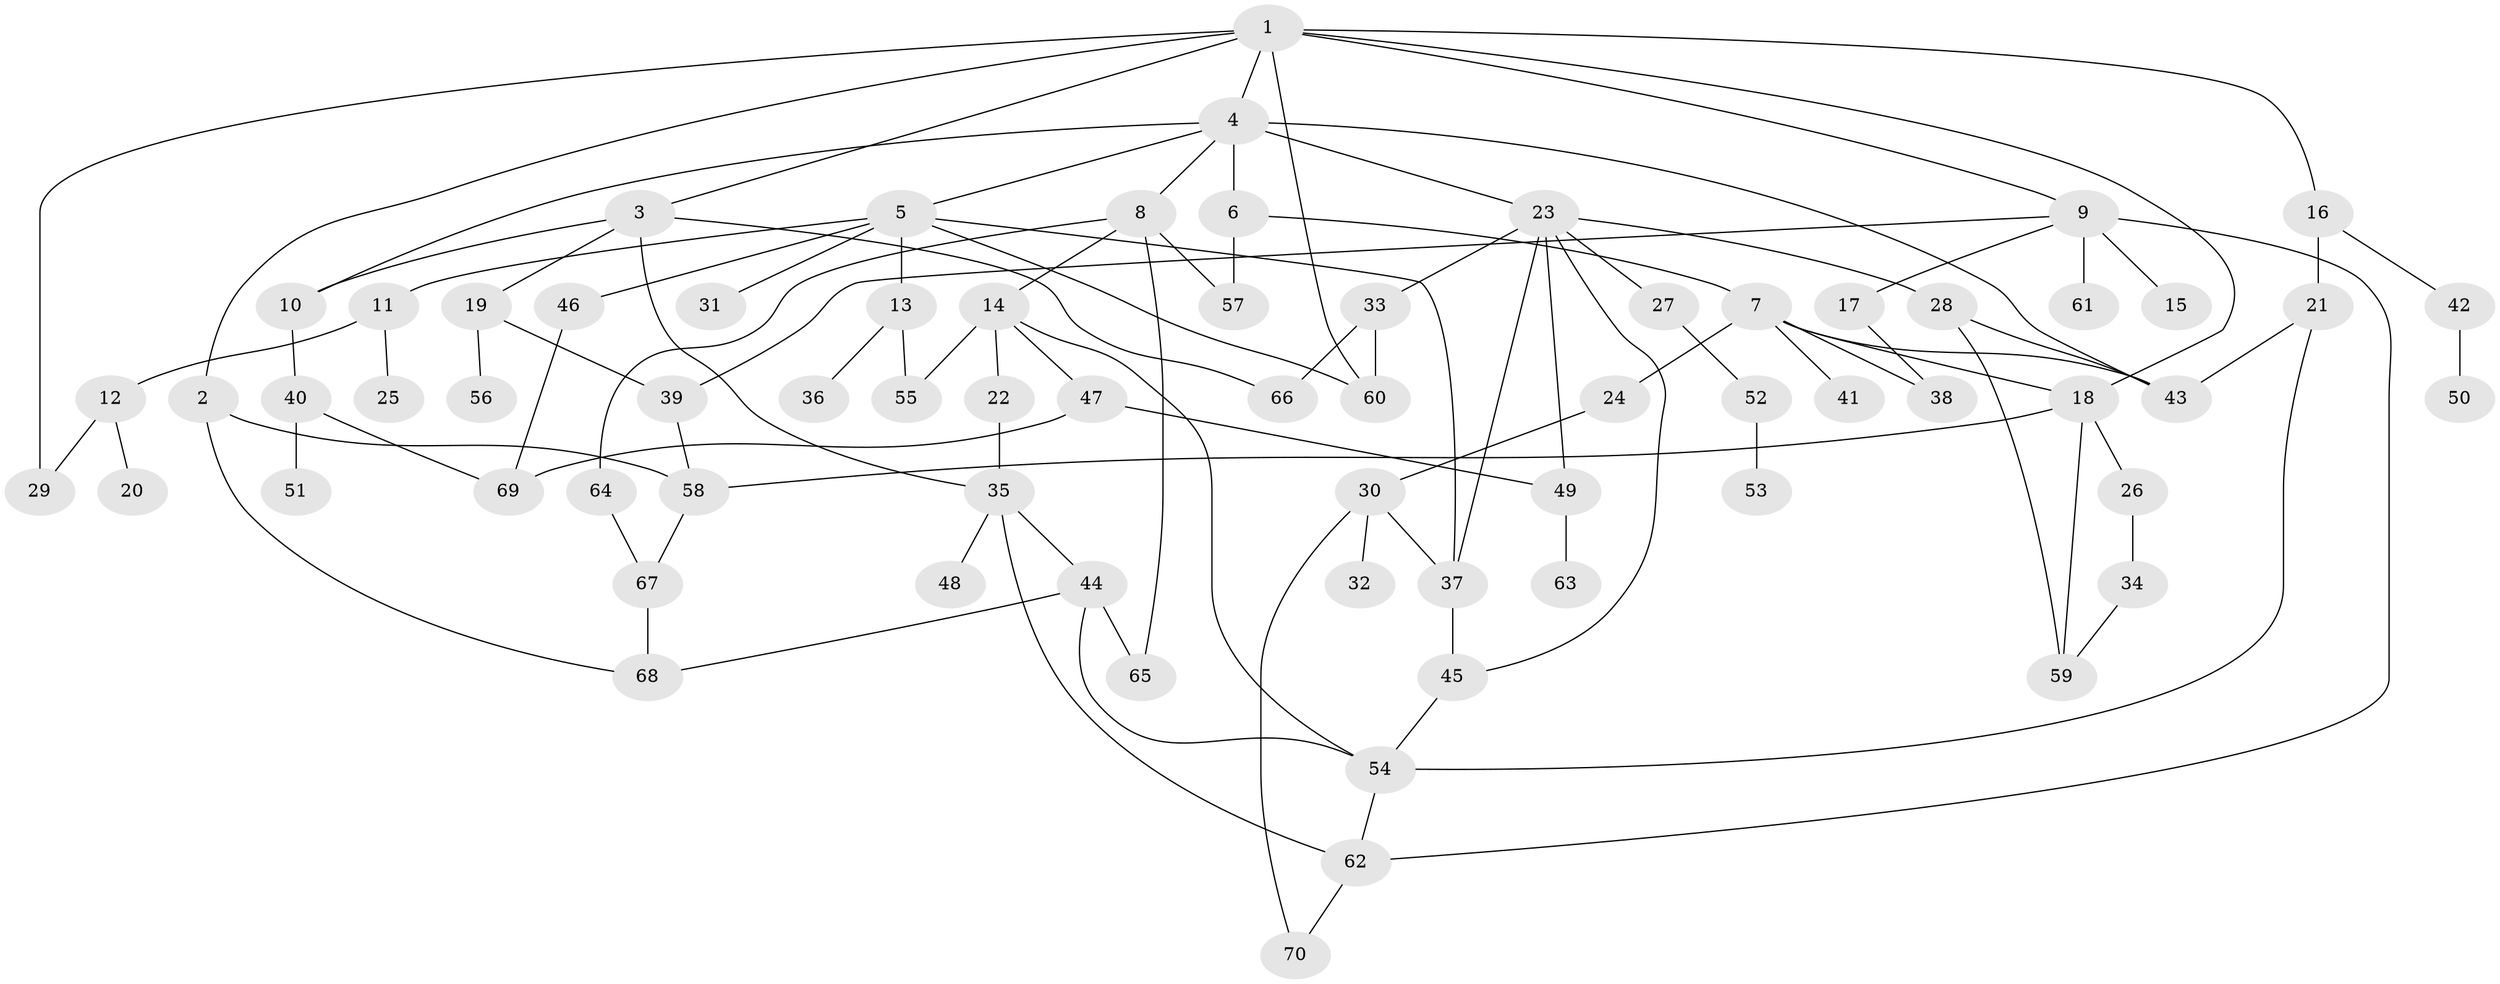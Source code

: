 // Generated by graph-tools (version 1.1) at 2025/10/02/27/25 16:10:51]
// undirected, 70 vertices, 103 edges
graph export_dot {
graph [start="1"]
  node [color=gray90,style=filled];
  1;
  2;
  3;
  4;
  5;
  6;
  7;
  8;
  9;
  10;
  11;
  12;
  13;
  14;
  15;
  16;
  17;
  18;
  19;
  20;
  21;
  22;
  23;
  24;
  25;
  26;
  27;
  28;
  29;
  30;
  31;
  32;
  33;
  34;
  35;
  36;
  37;
  38;
  39;
  40;
  41;
  42;
  43;
  44;
  45;
  46;
  47;
  48;
  49;
  50;
  51;
  52;
  53;
  54;
  55;
  56;
  57;
  58;
  59;
  60;
  61;
  62;
  63;
  64;
  65;
  66;
  67;
  68;
  69;
  70;
  1 -- 2;
  1 -- 3;
  1 -- 4;
  1 -- 9;
  1 -- 16;
  1 -- 18;
  1 -- 29;
  1 -- 60;
  2 -- 68;
  2 -- 58;
  3 -- 10;
  3 -- 19;
  3 -- 66;
  3 -- 35;
  4 -- 5;
  4 -- 6;
  4 -- 8;
  4 -- 23;
  4 -- 10;
  4 -- 43;
  5 -- 11;
  5 -- 13;
  5 -- 31;
  5 -- 37;
  5 -- 46;
  5 -- 60;
  6 -- 7;
  6 -- 57;
  7 -- 24;
  7 -- 41;
  7 -- 43;
  7 -- 18;
  7 -- 38;
  8 -- 14;
  8 -- 64;
  8 -- 65;
  8 -- 57;
  9 -- 15;
  9 -- 17;
  9 -- 39;
  9 -- 61;
  9 -- 62;
  10 -- 40;
  11 -- 12;
  11 -- 25;
  12 -- 20;
  12 -- 29;
  13 -- 36;
  13 -- 55;
  14 -- 22;
  14 -- 47;
  14 -- 55;
  14 -- 54;
  16 -- 21;
  16 -- 42;
  17 -- 38;
  18 -- 26;
  18 -- 59;
  18 -- 58;
  19 -- 56;
  19 -- 39;
  21 -- 54;
  21 -- 43;
  22 -- 35;
  23 -- 27;
  23 -- 28;
  23 -- 33;
  23 -- 45;
  23 -- 49;
  23 -- 37;
  24 -- 30;
  26 -- 34;
  27 -- 52;
  28 -- 43;
  28 -- 59;
  30 -- 32;
  30 -- 70;
  30 -- 37;
  33 -- 60;
  33 -- 66;
  34 -- 59;
  35 -- 44;
  35 -- 48;
  35 -- 62;
  37 -- 45;
  39 -- 58;
  40 -- 51;
  40 -- 69;
  42 -- 50;
  44 -- 54;
  44 -- 65;
  44 -- 68;
  45 -- 54;
  46 -- 69;
  47 -- 69;
  47 -- 49;
  49 -- 63;
  52 -- 53;
  54 -- 62;
  58 -- 67;
  62 -- 70;
  64 -- 67;
  67 -- 68;
}
